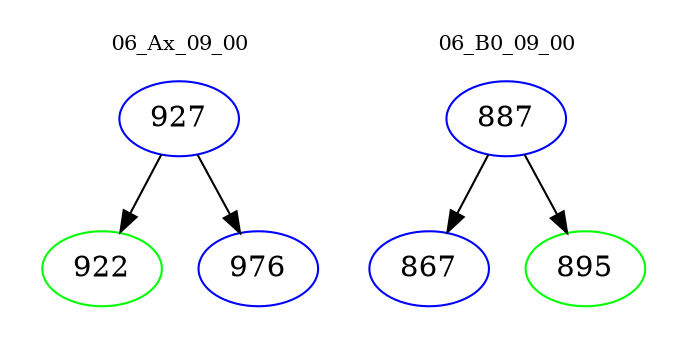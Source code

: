 digraph{
subgraph cluster_0 {
color = white
label = "06_Ax_09_00";
fontsize=10;
T0_927 [label="927", color="blue"]
T0_927 -> T0_922 [color="black"]
T0_922 [label="922", color="green"]
T0_927 -> T0_976 [color="black"]
T0_976 [label="976", color="blue"]
}
subgraph cluster_1 {
color = white
label = "06_B0_09_00";
fontsize=10;
T1_887 [label="887", color="blue"]
T1_887 -> T1_867 [color="black"]
T1_867 [label="867", color="blue"]
T1_887 -> T1_895 [color="black"]
T1_895 [label="895", color="green"]
}
}
